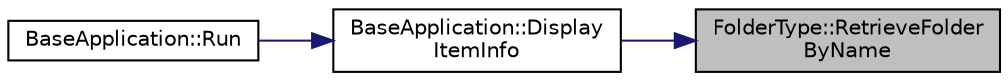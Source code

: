 digraph "FolderType::RetrieveFolderByName"
{
 // LATEX_PDF_SIZE
  edge [fontname="Helvetica",fontsize="10",labelfontname="Helvetica",labelfontsize="10"];
  node [fontname="Helvetica",fontsize="10",shape=record];
  rankdir="RL";
  Node166 [label="FolderType::RetrieveFolder\lByName",height=0.2,width=0.4,color="black", fillcolor="grey75", style="filled", fontcolor="black",tooltip="Retrieve one Folder you search in Current Folder."];
  Node166 -> Node167 [dir="back",color="midnightblue",fontsize="10",style="solid",fontname="Helvetica"];
  Node167 [label="BaseApplication::Display\lItemInfo",height=0.2,width=0.4,color="black", fillcolor="white", style="filled",URL="$class_base_application.html#a8a64db7c6a721e65f4736b0fb3f0414e",tooltip="Display the Current Item Information which is in currentfolder on Screen. @detail operation info [Val..."];
  Node167 -> Node168 [dir="back",color="midnightblue",fontsize="10",style="solid",fontname="Helvetica"];
  Node168 [label="BaseApplication::Run",height=0.2,width=0.4,color="black", fillcolor="white", style="filled",URL="$class_base_application.html#a8f2ce8add401a3b537f041df9f7ef978",tooltip="Program driver."];
}
